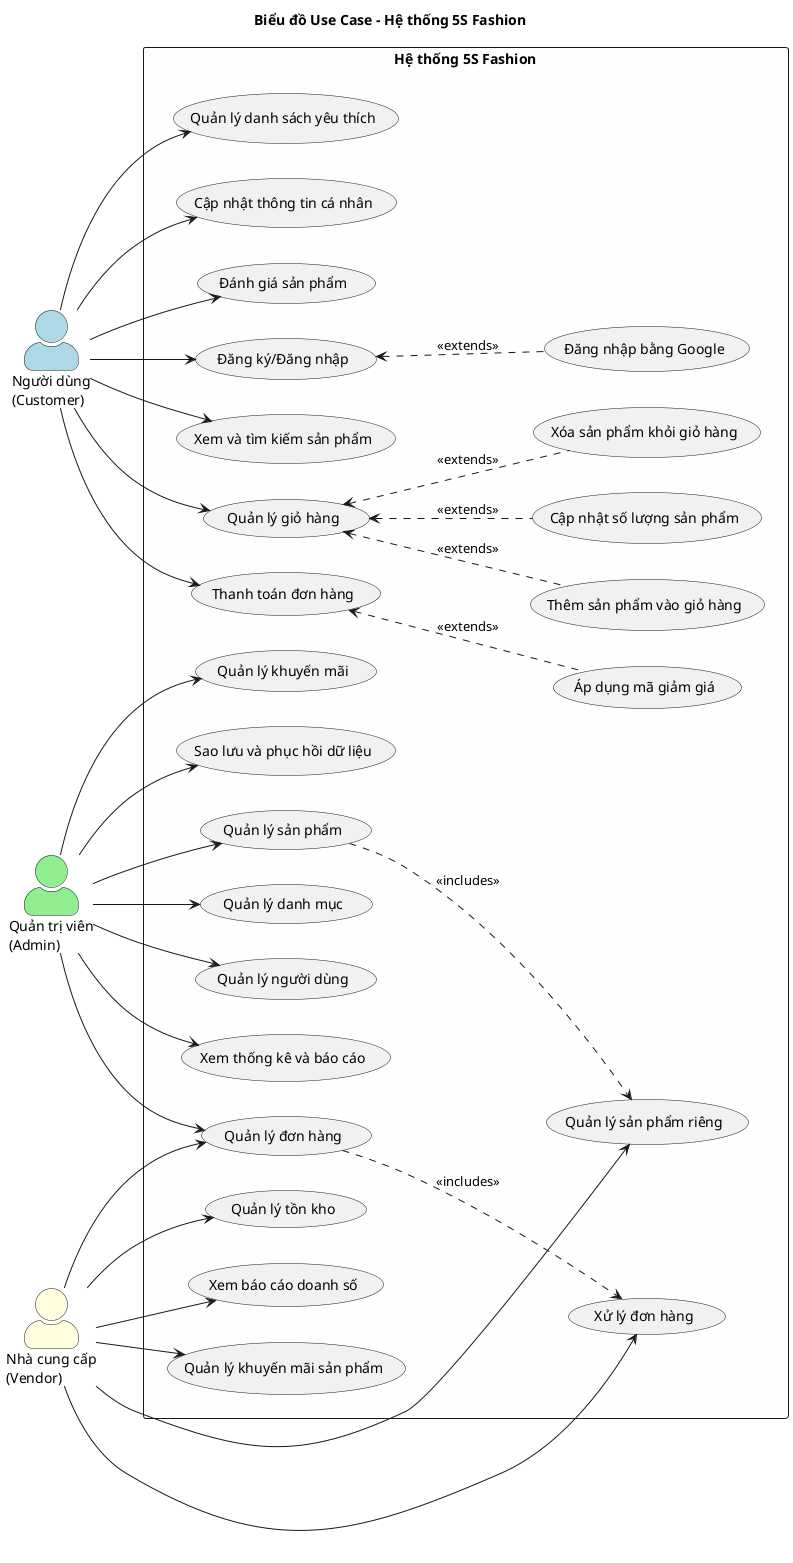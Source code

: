 @startuml 5S-Fashion-Use-Case-Diagram

' Set vertical layout
left to right direction
' Set vertical orientation for actors
skinparam actorStyle awesome
skinparam packageStyle rectangle

' Title
title "Biểu đồ Use Case - Hệ thống 5S Fashion"

' Actors
actor "Người dùng\n(Customer)" as Customer #lightblue
actor "Quản trị viên\n(Admin)" as Admin #lightgreen
actor "Nhà cung cấp\n(Vendor)" as Vendor #lightyellow

rectangle "Hệ thống 5S Fashion" #FEFEFE {
  ' Group use cases for better organization
  together {
  ' Customer Use Cases
  usecase "Đăng ký/Đăng nhập" as UC1
  usecase "Xem và tìm kiếm sản phẩm" as UC2
  usecase "Quản lý giỏ hàng" as UC3
  usecase "Thanh toán đơn hàng" as UC4
  usecase "Quản lý danh sách yêu thích" as UC5
  usecase "Cập nhật thông tin cá nhân" as UC6
  usecase "Đánh giá sản phẩm" as UC7

  ' Admin Use Cases
  usecase "Quản lý sản phẩm" as UC8
  usecase "Quản lý danh mục" as UC9
  usecase "Quản lý người dùng" as UC10
  usecase "Quản lý đơn hàng" as UC11
  usecase "Xem thống kê và báo cáo" as UC12
  usecase "Quản lý khuyến mãi" as UC13
  usecase "Sao lưu và phục hồi dữ liệu" as UC14

  ' Vendor Use Cases
  usecase "Quản lý sản phẩm riêng" as UC15
  usecase "Quản lý tồn kho" as UC16
  usecase "Xử lý đơn hàng" as UC17
  usecase "Xem báo cáo doanh số" as UC18
  usecase "Quản lý khuyến mãi sản phẩm" as UC19

  ' Extended Use Cases
  usecase "Đăng nhập bằng Google" as UC1_1
  usecase "Thêm sản phẩm vào giỏ hàng" as UC3_1
  usecase "Cập nhật số lượng sản phẩm" as UC3_2
  usecase "Xóa sản phẩm khỏi giỏ hàng" as UC3_3
  usecase "Áp dụng mã giảm giá" as UC4_1

  ' Customer Relationships
  Customer --> UC1
  Customer --> UC2
  Customer --> UC3
  Customer --> UC4
  Customer --> UC5
  Customer --> UC6
  Customer --> UC7

  ' Admin Relationships
  Admin --> UC8
  Admin --> UC9
  Admin --> UC10
  Admin --> UC11
  Admin --> UC12
  Admin --> UC13
  Admin --> UC14

  ' Vendor Relationships
  Vendor --> UC15
  Vendor --> UC16
  Vendor --> UC17
  Vendor --> UC18
  Vendor --> UC19

  ' Extended Relationships
  UC1 <.. UC1_1 : <<extends>>
  UC3 <.. UC3_1 : <<extends>>
  UC3 <.. UC3_2 : <<extends>>
  UC3 <.. UC3_3 : <<extends>>
  UC4 <.. UC4_1 : <<extends>>

  ' Relationships between admin and vendor for product management
  UC8 ..> UC15 : <<includes>>

  ' Relationships for order management
  UC11 ..> UC17 : <<includes>>

  ' Common use cases between actors
  Vendor --> UC11
  }
}

@enduml
